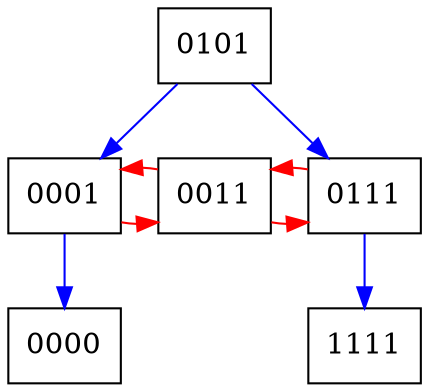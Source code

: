 digraph {
	subgraph level_4 { rank = same; node [shape = box] 0101};
	subgraph level_2 { rank = same; node [shape = box] 0001; 0011; 0111};
	subgraph level_0 { rank = same; node [shape = box] 0000; 1111};

	edge [color = blue, label = ""] 0001 -> 0000 ;
	edge [color = red, label = ""] 0001 -> 0011 ;
	edge [color = red, label = ""] 0011 -> 0001 ;
	edge [color = red, label = ""] 0011 -> 0111 ;
	edge [color = blue, label = ""] 0101 -> 0001 ;
	edge [color = blue, label = ""] 0101 -> 0111 ;
	edge [color = red, label = ""] 0111 -> 0011 ;
	edge [color = blue, label = ""] 0111 -> 1111 ;
}